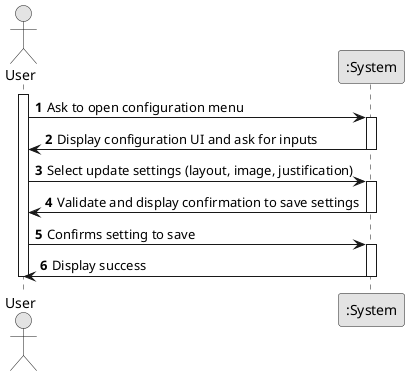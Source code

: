 @startuml
skinparam monochrome true
skinparam packageStyle rectangle
skinparam shadowing false

autonumber

actor "User" as User
participant ":System" as System

activate User

    User -> System : Ask to open configuration menu
    activate System

        System -> User : Display configuration UI and ask for inputs
    deactivate System

    User -> System : Select update settings (layout, image, justification)
    activate System

        System -> User : Validate and display confirmation to save settings
    deactivate System

    User -> System : Confirms setting to save
    activate System
        
        System -> User : Display success
    
    deactivate System

deactivate User
@enduml

